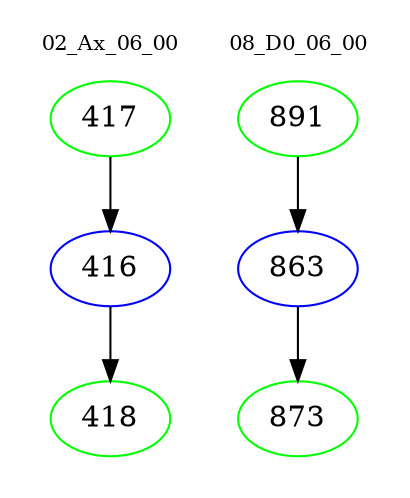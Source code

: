 digraph{
subgraph cluster_0 {
color = white
label = "02_Ax_06_00";
fontsize=10;
T0_417 [label="417", color="green"]
T0_417 -> T0_416 [color="black"]
T0_416 [label="416", color="blue"]
T0_416 -> T0_418 [color="black"]
T0_418 [label="418", color="green"]
}
subgraph cluster_1 {
color = white
label = "08_D0_06_00";
fontsize=10;
T1_891 [label="891", color="green"]
T1_891 -> T1_863 [color="black"]
T1_863 [label="863", color="blue"]
T1_863 -> T1_873 [color="black"]
T1_873 [label="873", color="green"]
}
}
